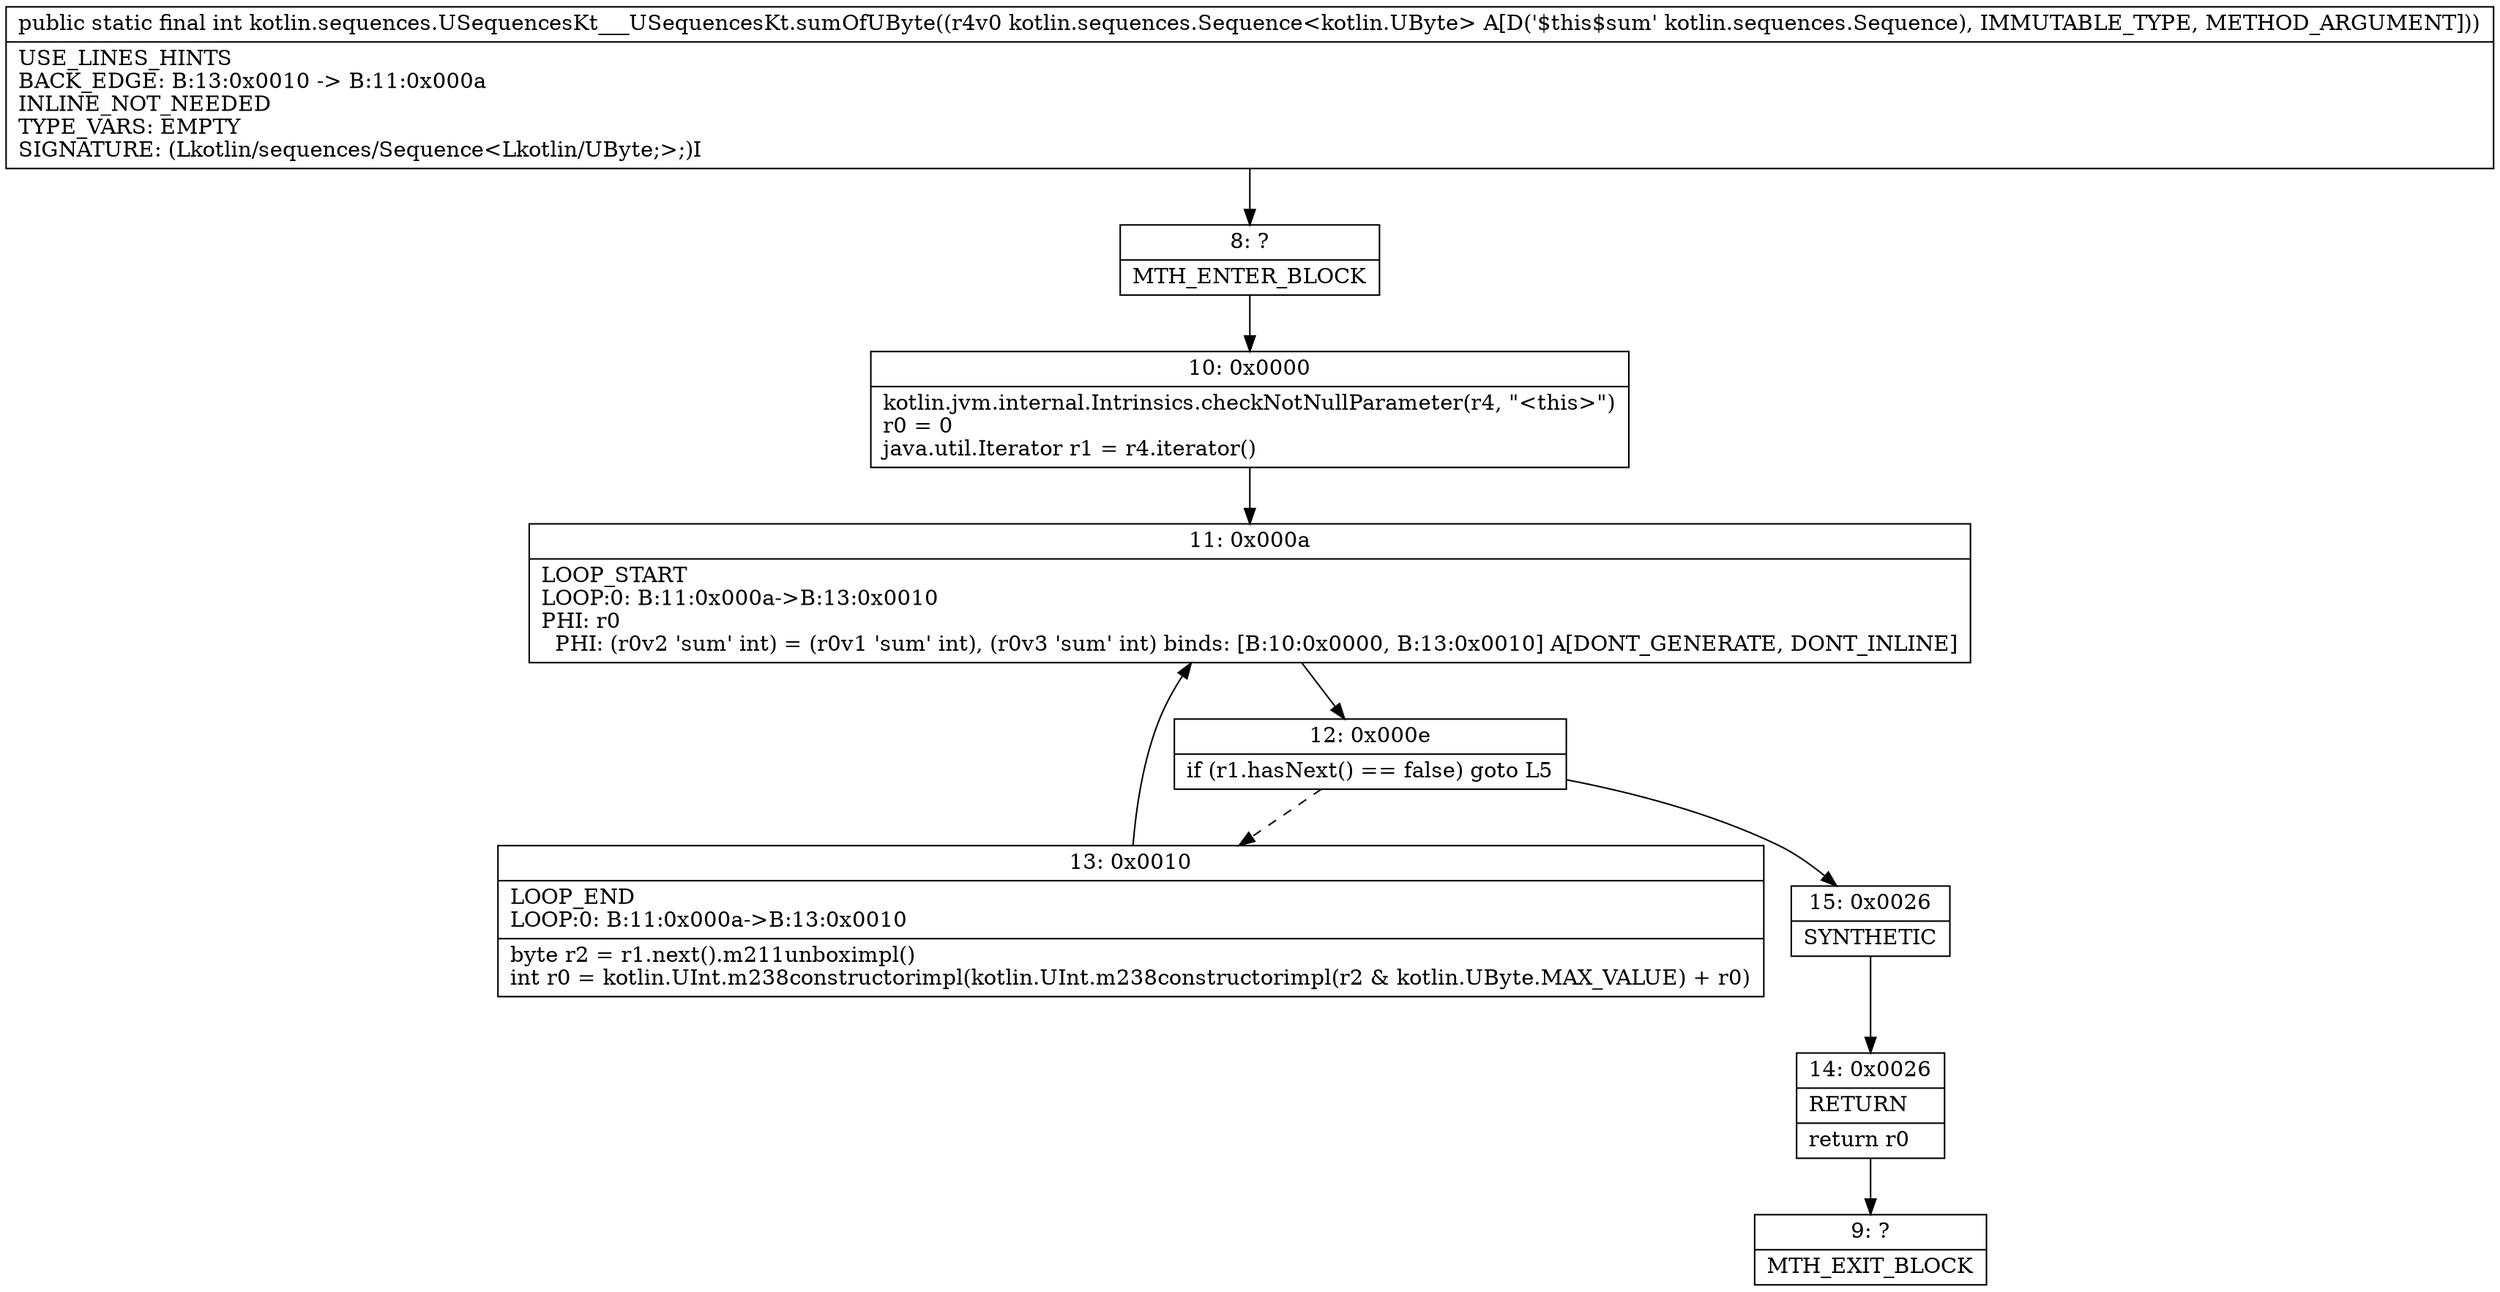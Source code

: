 digraph "CFG forkotlin.sequences.USequencesKt___USequencesKt.sumOfUByte(Lkotlin\/sequences\/Sequence;)I" {
Node_8 [shape=record,label="{8\:\ ?|MTH_ENTER_BLOCK\l}"];
Node_10 [shape=record,label="{10\:\ 0x0000|kotlin.jvm.internal.Intrinsics.checkNotNullParameter(r4, \"\<this\>\")\lr0 = 0\ljava.util.Iterator r1 = r4.iterator()\l}"];
Node_11 [shape=record,label="{11\:\ 0x000a|LOOP_START\lLOOP:0: B:11:0x000a\-\>B:13:0x0010\lPHI: r0 \l  PHI: (r0v2 'sum' int) = (r0v1 'sum' int), (r0v3 'sum' int) binds: [B:10:0x0000, B:13:0x0010] A[DONT_GENERATE, DONT_INLINE]\l}"];
Node_12 [shape=record,label="{12\:\ 0x000e|if (r1.hasNext() == false) goto L5\l}"];
Node_13 [shape=record,label="{13\:\ 0x0010|LOOP_END\lLOOP:0: B:11:0x000a\-\>B:13:0x0010\l|byte r2 = r1.next().m211unboximpl()\lint r0 = kotlin.UInt.m238constructorimpl(kotlin.UInt.m238constructorimpl(r2 & kotlin.UByte.MAX_VALUE) + r0)\l}"];
Node_15 [shape=record,label="{15\:\ 0x0026|SYNTHETIC\l}"];
Node_14 [shape=record,label="{14\:\ 0x0026|RETURN\l|return r0\l}"];
Node_9 [shape=record,label="{9\:\ ?|MTH_EXIT_BLOCK\l}"];
MethodNode[shape=record,label="{public static final int kotlin.sequences.USequencesKt___USequencesKt.sumOfUByte((r4v0 kotlin.sequences.Sequence\<kotlin.UByte\> A[D('$this$sum' kotlin.sequences.Sequence), IMMUTABLE_TYPE, METHOD_ARGUMENT]))  | USE_LINES_HINTS\lBACK_EDGE: B:13:0x0010 \-\> B:11:0x000a\lINLINE_NOT_NEEDED\lTYPE_VARS: EMPTY\lSIGNATURE: (Lkotlin\/sequences\/Sequence\<Lkotlin\/UByte;\>;)I\l}"];
MethodNode -> Node_8;Node_8 -> Node_10;
Node_10 -> Node_11;
Node_11 -> Node_12;
Node_12 -> Node_13[style=dashed];
Node_12 -> Node_15;
Node_13 -> Node_11;
Node_15 -> Node_14;
Node_14 -> Node_9;
}

